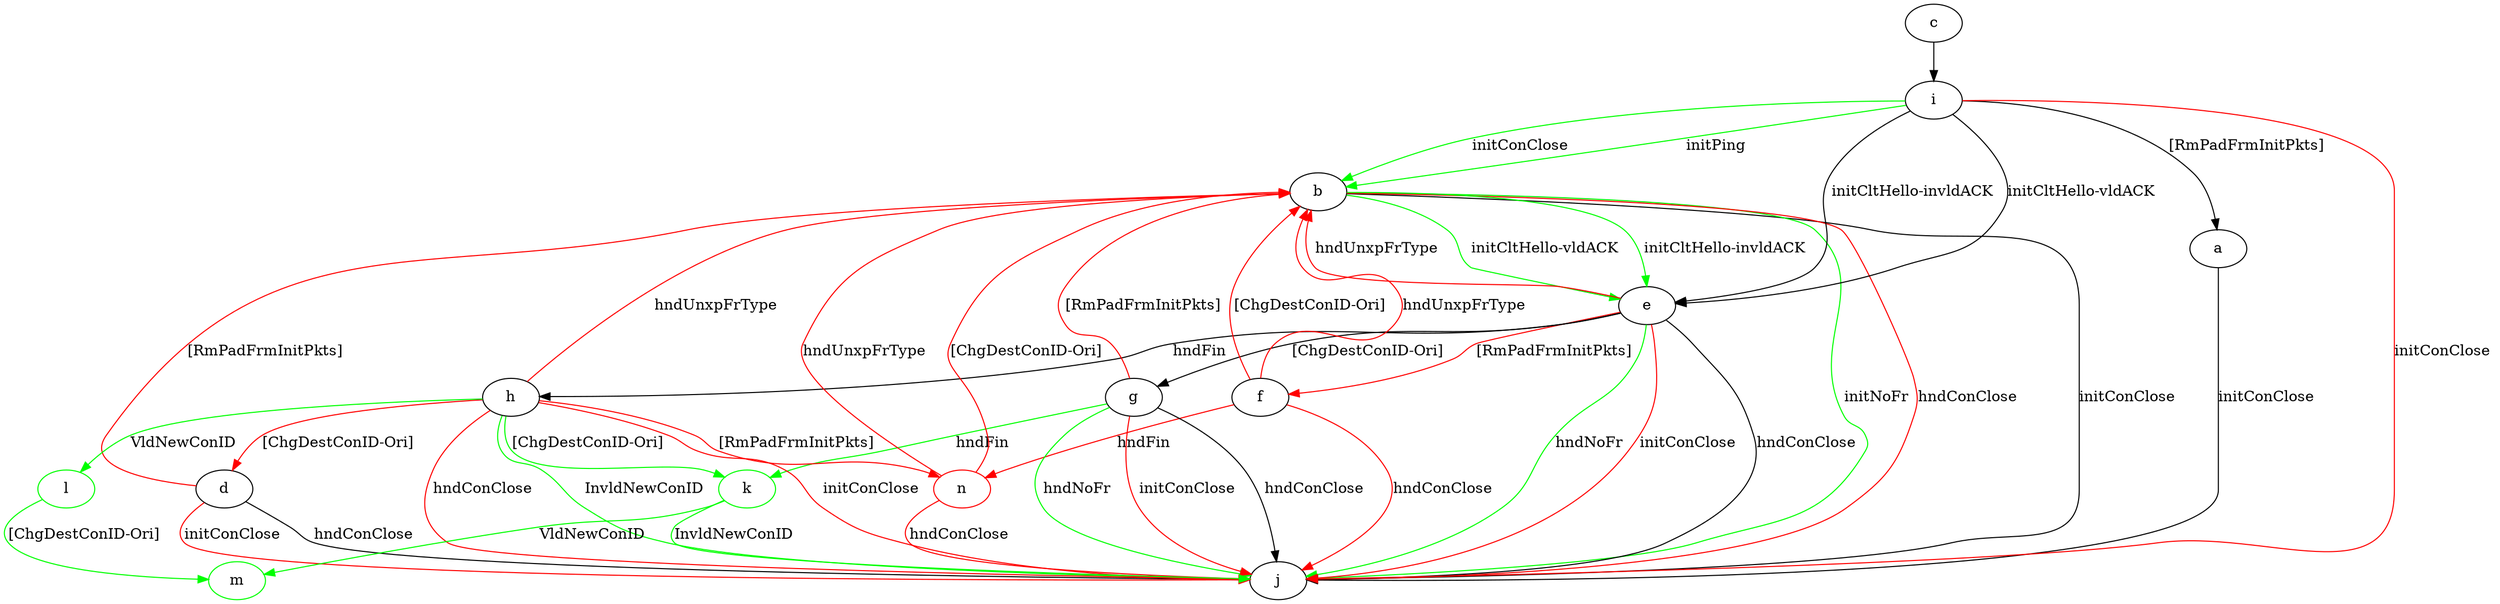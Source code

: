 digraph "" {
	a -> j	[key=0,
		label="initConClose "];
	b -> e	[key=0,
		color=green,
		label="initCltHello-vldACK "];
	b -> e	[key=1,
		color=green,
		label="initCltHello-invldACK "];
	b -> j	[key=0,
		label="initConClose "];
	b -> j	[key=1,
		color=green,
		label="initNoFr "];
	b -> j	[key=2,
		color=red,
		label="hndConClose "];
	c -> i	[key=0];
	d -> b	[key=0,
		color=red,
		label="[RmPadFrmInitPkts] "];
	d -> j	[key=0,
		label="hndConClose "];
	d -> j	[key=1,
		color=red,
		label="initConClose "];
	e -> b	[key=0,
		color=red,
		label="hndUnxpFrType "];
	e -> f	[key=0,
		color=red,
		label="[RmPadFrmInitPkts] "];
	e -> g	[key=0,
		label="[ChgDestConID-Ori] "];
	e -> h	[key=0,
		label="hndFin "];
	e -> j	[key=0,
		label="hndConClose "];
	e -> j	[key=1,
		color=green,
		label="hndNoFr "];
	e -> j	[key=2,
		color=red,
		label="initConClose "];
	f -> b	[key=0,
		color=red,
		label="hndUnxpFrType "];
	f -> b	[key=1,
		color=red,
		label="[ChgDestConID-Ori] "];
	f -> j	[key=0,
		color=red,
		label="hndConClose "];
	n	[color=red];
	f -> n	[key=0,
		color=red,
		label="hndFin "];
	g -> b	[key=0,
		color=red,
		label="[RmPadFrmInitPkts] "];
	g -> j	[key=0,
		label="hndConClose "];
	g -> j	[key=1,
		color=green,
		label="hndNoFr "];
	g -> j	[key=2,
		color=red,
		label="initConClose "];
	k	[color=green];
	g -> k	[key=0,
		color=green,
		label="hndFin "];
	h -> b	[key=0,
		color=red,
		label="hndUnxpFrType "];
	h -> d	[key=0,
		color=red,
		label="[ChgDestConID-Ori] "];
	h -> j	[key=0,
		color=green,
		label="InvldNewConID "];
	h -> j	[key=1,
		color=red,
		label="initConClose "];
	h -> j	[key=2,
		color=red,
		label="hndConClose "];
	h -> k	[key=0,
		color=green,
		label="[ChgDestConID-Ori] "];
	l	[color=green];
	h -> l	[key=0,
		color=green,
		label="VldNewConID "];
	h -> n	[key=0,
		color=red,
		label="[RmPadFrmInitPkts] "];
	i -> a	[key=0,
		label="[RmPadFrmInitPkts] "];
	i -> b	[key=0,
		color=green,
		label="initPing "];
	i -> b	[key=1,
		color=green,
		label="initConClose "];
	i -> e	[key=0,
		label="initCltHello-vldACK "];
	i -> e	[key=1,
		label="initCltHello-invldACK "];
	i -> j	[key=0,
		color=red,
		label="initConClose "];
	k -> j	[key=0,
		color=green,
		label="InvldNewConID "];
	m	[color=green];
	k -> m	[key=0,
		color=green,
		label="VldNewConID "];
	l -> m	[key=0,
		color=green,
		label="[ChgDestConID-Ori] "];
	n -> b	[key=0,
		color=red,
		label="hndUnxpFrType "];
	n -> b	[key=1,
		color=red,
		label="[ChgDestConID-Ori] "];
	n -> j	[key=0,
		color=red,
		label="hndConClose "];
}
